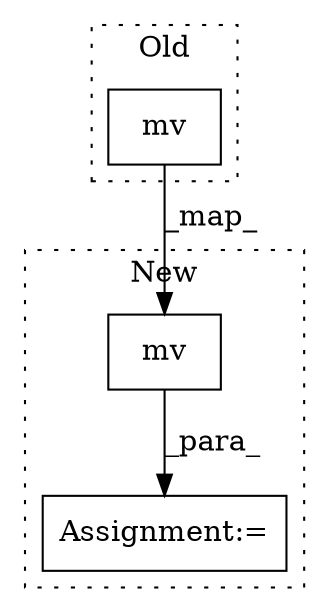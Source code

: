 digraph G {
subgraph cluster0 {
1 [label="mv" a="32" s="6337,6360" l="3,1" shape="box"];
label = "Old";
style="dotted";
}
subgraph cluster1 {
2 [label="mv" a="32" s="6556,6579" l="3,1" shape="box"];
3 [label="Assignment:=" a="7" s="6717" l="1" shape="box"];
label = "New";
style="dotted";
}
1 -> 2 [label="_map_"];
2 -> 3 [label="_para_"];
}